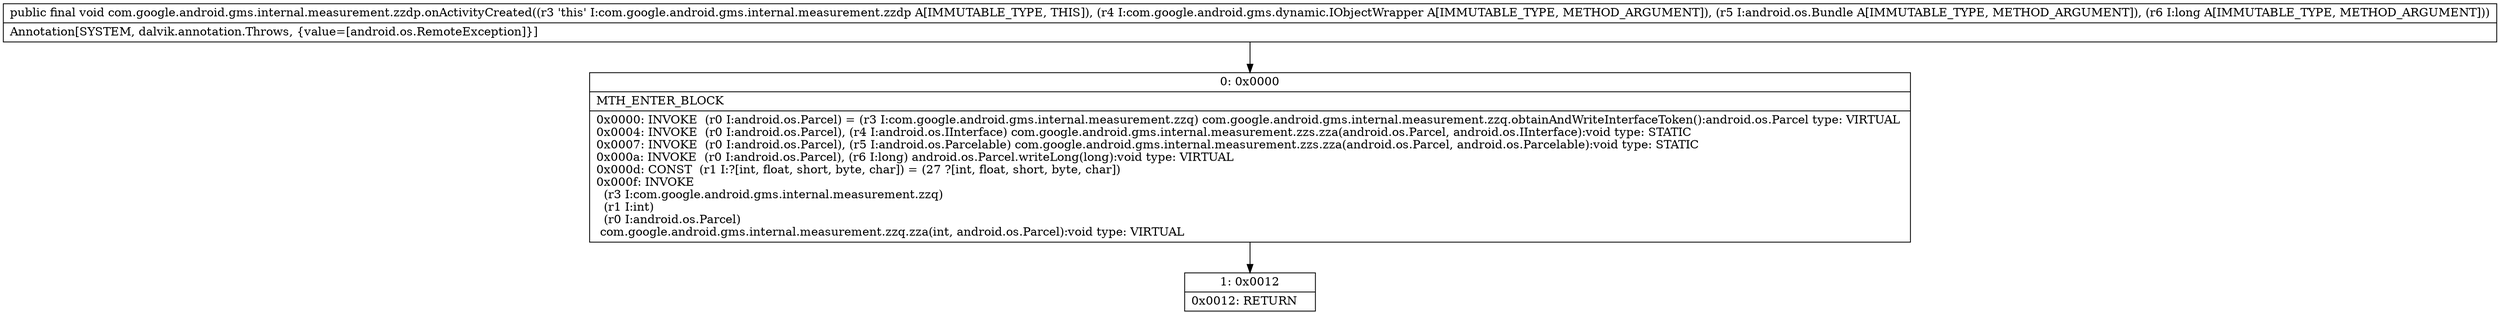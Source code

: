 digraph "CFG forcom.google.android.gms.internal.measurement.zzdp.onActivityCreated(Lcom\/google\/android\/gms\/dynamic\/IObjectWrapper;Landroid\/os\/Bundle;J)V" {
Node_0 [shape=record,label="{0\:\ 0x0000|MTH_ENTER_BLOCK\l|0x0000: INVOKE  (r0 I:android.os.Parcel) = (r3 I:com.google.android.gms.internal.measurement.zzq) com.google.android.gms.internal.measurement.zzq.obtainAndWriteInterfaceToken():android.os.Parcel type: VIRTUAL \l0x0004: INVOKE  (r0 I:android.os.Parcel), (r4 I:android.os.IInterface) com.google.android.gms.internal.measurement.zzs.zza(android.os.Parcel, android.os.IInterface):void type: STATIC \l0x0007: INVOKE  (r0 I:android.os.Parcel), (r5 I:android.os.Parcelable) com.google.android.gms.internal.measurement.zzs.zza(android.os.Parcel, android.os.Parcelable):void type: STATIC \l0x000a: INVOKE  (r0 I:android.os.Parcel), (r6 I:long) android.os.Parcel.writeLong(long):void type: VIRTUAL \l0x000d: CONST  (r1 I:?[int, float, short, byte, char]) = (27 ?[int, float, short, byte, char]) \l0x000f: INVOKE  \l  (r3 I:com.google.android.gms.internal.measurement.zzq)\l  (r1 I:int)\l  (r0 I:android.os.Parcel)\l com.google.android.gms.internal.measurement.zzq.zza(int, android.os.Parcel):void type: VIRTUAL \l}"];
Node_1 [shape=record,label="{1\:\ 0x0012|0x0012: RETURN   \l}"];
MethodNode[shape=record,label="{public final void com.google.android.gms.internal.measurement.zzdp.onActivityCreated((r3 'this' I:com.google.android.gms.internal.measurement.zzdp A[IMMUTABLE_TYPE, THIS]), (r4 I:com.google.android.gms.dynamic.IObjectWrapper A[IMMUTABLE_TYPE, METHOD_ARGUMENT]), (r5 I:android.os.Bundle A[IMMUTABLE_TYPE, METHOD_ARGUMENT]), (r6 I:long A[IMMUTABLE_TYPE, METHOD_ARGUMENT]))  | Annotation[SYSTEM, dalvik.annotation.Throws, \{value=[android.os.RemoteException]\}]\l}"];
MethodNode -> Node_0;
Node_0 -> Node_1;
}

